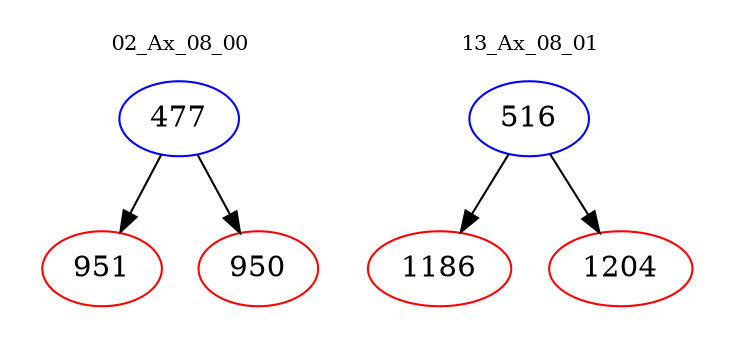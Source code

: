 digraph{
subgraph cluster_0 {
color = white
label = "02_Ax_08_00";
fontsize=10;
T0_477 [label="477", color="blue"]
T0_477 -> T0_951 [color="black"]
T0_951 [label="951", color="red"]
T0_477 -> T0_950 [color="black"]
T0_950 [label="950", color="red"]
}
subgraph cluster_1 {
color = white
label = "13_Ax_08_01";
fontsize=10;
T1_516 [label="516", color="blue"]
T1_516 -> T1_1186 [color="black"]
T1_1186 [label="1186", color="red"]
T1_516 -> T1_1204 [color="black"]
T1_1204 [label="1204", color="red"]
}
}
